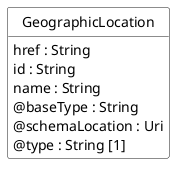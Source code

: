 @startuml
hide circle
hide methods
hide stereotype
show <<Enumeration>> stereotype
skinparam class {
   BackgroundColor<<Enumeration>> #E6F5F7
   BackgroundColor<<Ref>> #FFFFE0
   BackgroundColor<<Pivot>> #FFFFFFF
   BackgroundColor<<SimpleType>> #E2F0DA
   BackgroundColor #FCF2E3
}

class GeographicLocation <<Pivot>> {
    href : String
    id : String
    name : String
    @baseType : String
    @schemaLocation : Uri
    @type : String [1]
}


@enduml